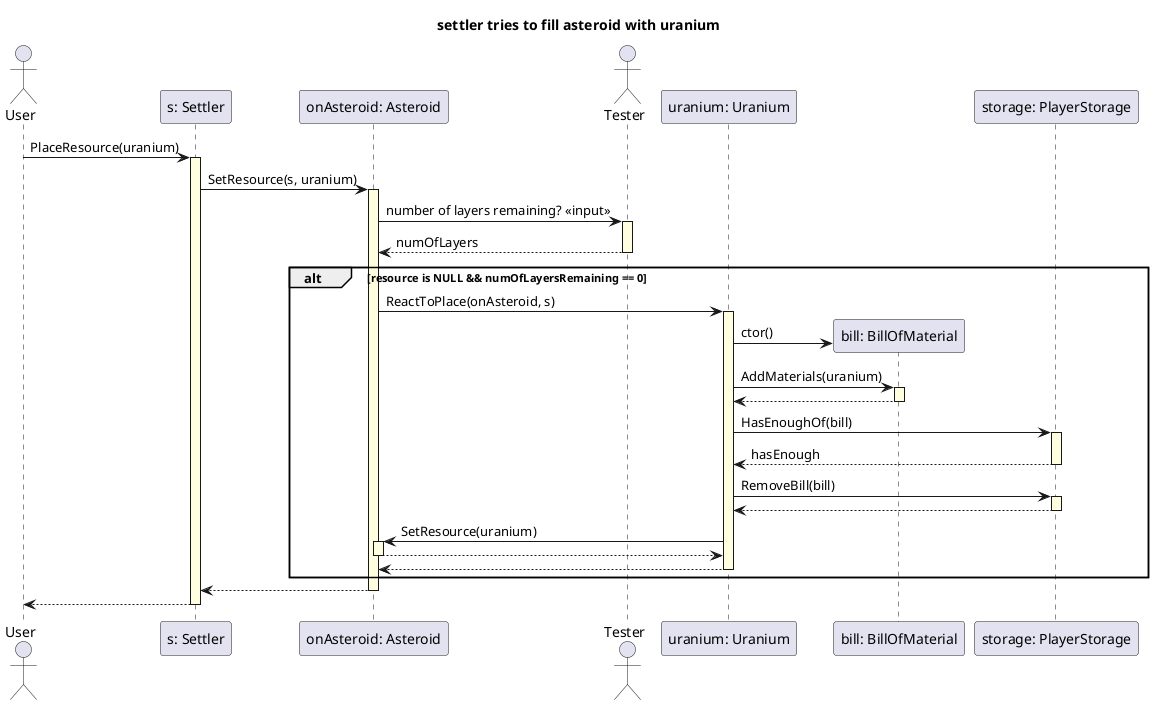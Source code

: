 @startuml

skinparam SequenceLifeLineBackgroundColor LightYellow

title "settler tries to fill asteroid with uranium"

actor User as US

participant "s: Settler" as settler

US -> settler ++: PlaceResource(uranium)

participant "onAsteroid: Asteroid" as onAsteroid

    settler->onAsteroid ++: SetResource(s, uranium)

actor Tester as TE
        onAsteroid -> TE ++: number of layers remaining? <<input>>  
        TE --> onAsteroid --: numOfLayers
alt resource is NULL && numOfLayersRemaining == 0

participant "uranium: Uranium" as uranium

        onAsteroid -> uranium ++: ReactToPlace(onAsteroid, s)

participant "bill: BillOfMaterial" as bill
            uranium -> bill **: ctor()
            uranium -> bill ++: AddMaterials(uranium)
            bill --> uranium --

participant "storage: PlayerStorage" as storage
            uranium -> storage ++: HasEnoughOf(bill)
            storage --> uranium --: hasEnough

            uranium -> storage ++: RemoveBill(bill)
            storage --> uranium --

            uranium -> onAsteroid ++: SetResource(uranium)
            onAsteroid --> uranium --

        uranium --> onAsteroid --
end

    onAsteroid --> settler--

settler --> US--

@enduml